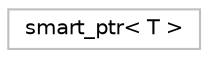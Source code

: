 digraph "Graphical Class Hierarchy"
{
 // LATEX_PDF_SIZE
  edge [fontname="Helvetica",fontsize="10",labelfontname="Helvetica",labelfontsize="10"];
  node [fontname="Helvetica",fontsize="10",shape=record];
  rankdir="LR";
  Node0 [label="smart_ptr\< T \>",height=0.2,width=0.4,color="grey75", fillcolor="white", style="filled",tooltip="STL class."];
}
